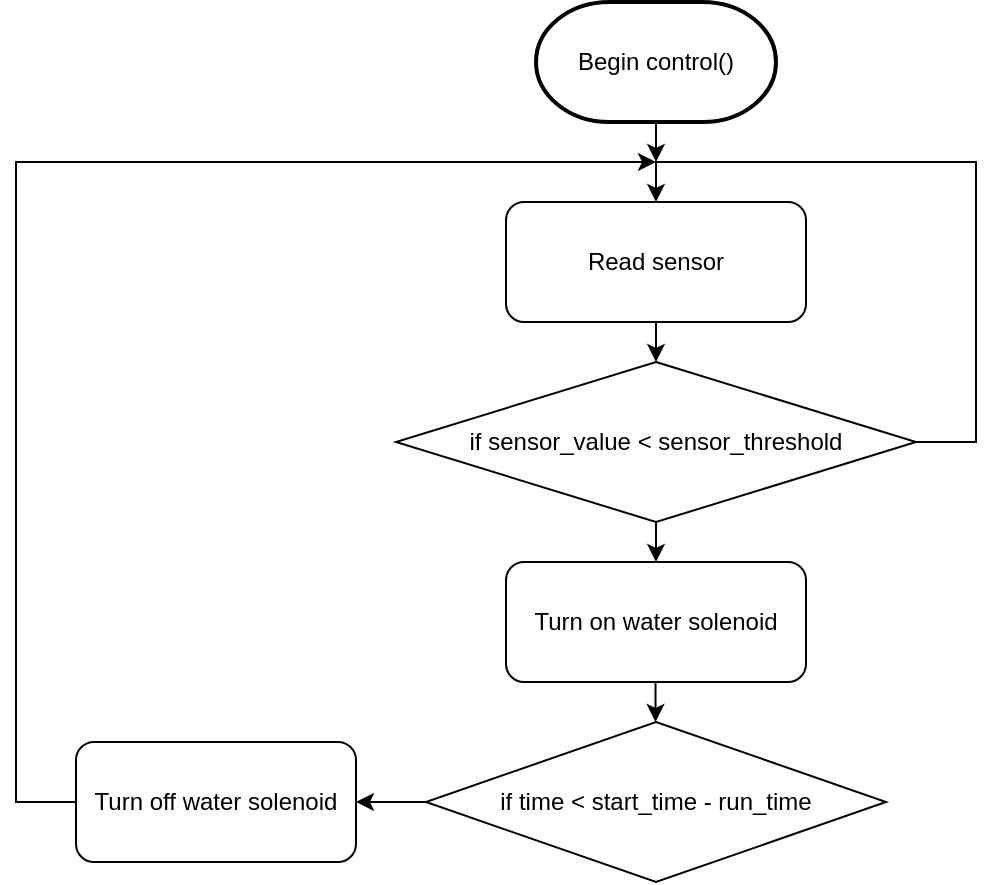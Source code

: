 <mxfile version="24.7.7">
  <diagram name="Page-1" id="6ULIpakHsoLKxna_fnID">
    <mxGraphModel dx="1405" dy="727" grid="1" gridSize="10" guides="1" tooltips="1" connect="1" arrows="1" fold="1" page="1" pageScale="1" pageWidth="850" pageHeight="1100" math="0" shadow="0">
      <root>
        <mxCell id="0" />
        <mxCell id="1" parent="0" />
        <mxCell id="3KwGl_DgkvQ3R0QmnAbl-1" value="Begin control()" style="strokeWidth=2;html=1;shape=mxgraph.flowchart.terminator;whiteSpace=wrap;" parent="1" vertex="1">
          <mxGeometry x="360" y="660" width="120" height="60" as="geometry" />
        </mxCell>
        <mxCell id="3KwGl_DgkvQ3R0QmnAbl-9" value="if sensor_value &amp;lt; sensor_threshold" style="rhombus;whiteSpace=wrap;html=1;" parent="1" vertex="1">
          <mxGeometry x="290" y="840" width="260" height="80" as="geometry" />
        </mxCell>
        <mxCell id="3KwGl_DgkvQ3R0QmnAbl-18" value="if time &amp;lt; start_time - run_time" style="rhombus;whiteSpace=wrap;html=1;" parent="1" vertex="1">
          <mxGeometry x="305" y="1020" width="230" height="80" as="geometry" />
        </mxCell>
        <mxCell id="3KwGl_DgkvQ3R0QmnAbl-28" value="" style="endArrow=classic;html=1;rounded=0;exitX=0;exitY=0.5;exitDx=0;exitDy=0;entryX=1;entryY=0.5;entryDx=0;entryDy=0;" parent="1" source="3KwGl_DgkvQ3R0QmnAbl-18" target="mgWZljupeznzxD2v-yhq-3" edge="1">
          <mxGeometry width="50" height="50" relative="1" as="geometry">
            <mxPoint x="370" y="1110" as="sourcePoint" />
            <mxPoint x="285" y="1040" as="targetPoint" />
          </mxGeometry>
        </mxCell>
        <mxCell id="3KwGl_DgkvQ3R0QmnAbl-29" value="" style="endArrow=classic;html=1;rounded=0;exitX=0;exitY=0.5;exitDx=0;exitDy=0;" parent="1" source="mgWZljupeznzxD2v-yhq-3" edge="1">
          <mxGeometry width="50" height="50" relative="1" as="geometry">
            <mxPoint x="-110" y="1100" as="sourcePoint" />
            <mxPoint x="420" y="740" as="targetPoint" />
            <Array as="points">
              <mxPoint x="100" y="1060" />
              <mxPoint x="100" y="740" />
            </Array>
          </mxGeometry>
        </mxCell>
        <mxCell id="3KwGl_DgkvQ3R0QmnAbl-32" value="" style="endArrow=classic;html=1;rounded=0;exitX=1;exitY=0.5;exitDx=0;exitDy=0;entryX=0.5;entryY=0;entryDx=0;entryDy=0;" parent="1" source="3KwGl_DgkvQ3R0QmnAbl-9" target="mgWZljupeznzxD2v-yhq-6" edge="1">
          <mxGeometry width="50" height="50" relative="1" as="geometry">
            <mxPoint x="370" y="740" as="sourcePoint" />
            <mxPoint x="443" y="620" as="targetPoint" />
            <Array as="points">
              <mxPoint x="580" y="880" />
              <mxPoint x="580" y="760" />
              <mxPoint x="580" y="740" />
              <mxPoint x="420" y="740" />
            </Array>
          </mxGeometry>
        </mxCell>
        <mxCell id="mgWZljupeznzxD2v-yhq-3" value="Turn off water solenoid" style="rounded=1;whiteSpace=wrap;html=1;" vertex="1" parent="1">
          <mxGeometry x="130" y="1030" width="140" height="60" as="geometry" />
        </mxCell>
        <mxCell id="mgWZljupeznzxD2v-yhq-4" value="Turn on water solenoid" style="rounded=1;whiteSpace=wrap;html=1;" vertex="1" parent="1">
          <mxGeometry x="345" y="940" width="150" height="60" as="geometry" />
        </mxCell>
        <mxCell id="mgWZljupeznzxD2v-yhq-6" value="Read sensor" style="rounded=1;whiteSpace=wrap;html=1;" vertex="1" parent="1">
          <mxGeometry x="345" y="760" width="150" height="60" as="geometry" />
        </mxCell>
        <mxCell id="mgWZljupeznzxD2v-yhq-7" value="" style="endArrow=classic;html=1;rounded=0;exitX=0.5;exitY=1;exitDx=0;exitDy=0;entryX=0.5;entryY=0;entryDx=0;entryDy=0;" edge="1" parent="1" source="mgWZljupeznzxD2v-yhq-6" target="3KwGl_DgkvQ3R0QmnAbl-9">
          <mxGeometry width="50" height="50" relative="1" as="geometry">
            <mxPoint x="290" y="880" as="sourcePoint" />
            <mxPoint x="340" y="830" as="targetPoint" />
          </mxGeometry>
        </mxCell>
        <mxCell id="mgWZljupeznzxD2v-yhq-8" value="" style="endArrow=classic;html=1;rounded=0;exitX=0.5;exitY=1;exitDx=0;exitDy=0;exitPerimeter=0;" edge="1" parent="1" source="3KwGl_DgkvQ3R0QmnAbl-1">
          <mxGeometry width="50" height="50" relative="1" as="geometry">
            <mxPoint x="290" y="810" as="sourcePoint" />
            <mxPoint x="420" y="740" as="targetPoint" />
          </mxGeometry>
        </mxCell>
        <mxCell id="mgWZljupeznzxD2v-yhq-10" value="" style="endArrow=classic;html=1;rounded=0;exitX=0.5;exitY=1;exitDx=0;exitDy=0;entryX=0.5;entryY=0;entryDx=0;entryDy=0;" edge="1" parent="1" source="3KwGl_DgkvQ3R0QmnAbl-9" target="mgWZljupeznzxD2v-yhq-4">
          <mxGeometry width="50" height="50" relative="1" as="geometry">
            <mxPoint x="290" y="950" as="sourcePoint" />
            <mxPoint x="340" y="900" as="targetPoint" />
          </mxGeometry>
        </mxCell>
        <mxCell id="mgWZljupeznzxD2v-yhq-11" value="" style="endArrow=classic;html=1;rounded=0;exitX=0.5;exitY=1;exitDx=0;exitDy=0;entryX=0.5;entryY=0;entryDx=0;entryDy=0;" edge="1" parent="1">
          <mxGeometry width="50" height="50" relative="1" as="geometry">
            <mxPoint x="419.76" y="1000" as="sourcePoint" />
            <mxPoint x="419.76" y="1020" as="targetPoint" />
          </mxGeometry>
        </mxCell>
      </root>
    </mxGraphModel>
  </diagram>
</mxfile>
